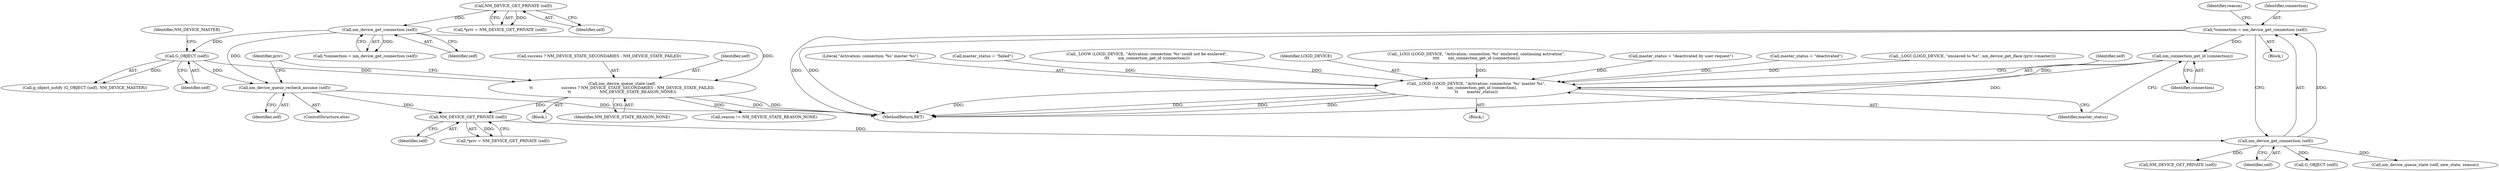 digraph "0_NetworkManager_d5fc88e573fa58b93034b04d35a2454f5d28cad9@API" {
"1002438" [label="(Call,*connection = nm_device_get_connection (self))"];
"1002440" [label="(Call,nm_device_get_connection (self))"];
"1002435" [label="(Call,NM_DEVICE_GET_PRIVATE (self))"];
"1002429" [label="(Call,nm_device_queue_recheck_assume (self))"];
"1002351" [label="(Call,nm_device_get_connection (self))"];
"1002346" [label="(Call,NM_DEVICE_GET_PRIVATE (self))"];
"1002396" [label="(Call,G_OBJECT (self))"];
"1002421" [label="(Call,nm_device_queue_state (self,\n\t\t                       success ? NM_DEVICE_STATE_SECONDARIES : NM_DEVICE_STATE_FAILED,\n\t\t                       NM_DEVICE_STATE_REASON_NONE))"];
"1002495" [label="(Call,nm_connection_get_id (connection))"];
"1002492" [label="(Call,_LOGD (LOGD_DEVICE, \"Activation: connection '%s' master %s\",\n\t\t       nm_connection_get_id (connection),\n\t\t       master_status))"];
"1002347" [label="(Identifier,self)"];
"1002423" [label="(Call,success ? NM_DEVICE_STATE_SECONDARIES : NM_DEVICE_STATE_FAILED)"];
"1002421" [label="(Call,nm_device_queue_state (self,\n\t\t                       success ? NM_DEVICE_STATE_SECONDARIES : NM_DEVICE_STATE_FAILED,\n\t\t                       NM_DEVICE_STATE_REASON_NONE))"];
"1002434" [label="(Identifier,priv)"];
"1002469" [label="(Call,master_status = \"failed\")"];
"1002541" [label="(Call,NM_DEVICE_GET_PRIVATE (self))"];
"1002398" [label="(Identifier,NM_DEVICE_MASTER)"];
"1002395" [label="(Call,g_object_notify (G_OBJECT (self), NM_DEVICE_MASTER))"];
"1002460" [label="(Block,)"];
"1002492" [label="(Call,_LOGD (LOGD_DEVICE, \"Activation: connection '%s' master %s\",\n\t\t       nm_connection_get_id (connection),\n\t\t       master_status))"];
"1002403" [label="(Call,_LOGW (LOGD_DEVICE, \"Activation: connection '%s' could not be enslaved\",\n\t\t\t       nm_connection_get_id (connection)))"];
"1002495" [label="(Call,nm_connection_get_id (connection))"];
"1002435" [label="(Call,NM_DEVICE_GET_PRIVATE (self))"];
"1002441" [label="(Identifier,self)"];
"1002493" [label="(Identifier,LOGD_DEVICE)"];
"1002496" [label="(Identifier,connection)"];
"1002344" [label="(Call,*priv = NM_DEVICE_GET_PRIVATE (self))"];
"1002397" [label="(Identifier,self)"];
"1002428" [label="(ControlStructure,else)"];
"1002447" [label="(Identifier,reason)"];
"1002396" [label="(Call,G_OBJECT (self))"];
"1002436" [label="(Identifier,self)"];
"1002346" [label="(Call,NM_DEVICE_GET_PRIVATE (self))"];
"1002439" [label="(Identifier,connection)"];
"1002440" [label="(Call,nm_device_get_connection (self))"];
"1002422" [label="(Identifier,self)"];
"1002377" [label="(Call,_LOGI (LOGD_DEVICE, \"Activation: connection '%s' enslaved, continuing activation\",\n\t\t\t\t       nm_connection_get_id (connection)))"];
"1002535" [label="(Call,G_OBJECT (self))"];
"1002410" [label="(Block,)"];
"1002481" [label="(Call,master_status = \"deactivated by user request\")"];
"1002429" [label="(Call,nm_device_queue_recheck_assume (self))"];
"1002430" [label="(Identifier,self)"];
"1002431" [label="(Block,)"];
"1002349" [label="(Call,*connection = nm_device_get_connection (self))"];
"1002351" [label="(Call,nm_device_get_connection (self))"];
"1002438" [label="(Call,*connection = nm_device_get_connection (self))"];
"1002489" [label="(Call,master_status = \"deactivated\")"];
"1002497" [label="(Identifier,master_status)"];
"1002498" [label="(Call,nm_device_queue_state (self, new_state, reason))"];
"1002383" [label="(Call,_LOGI (LOGD_DEVICE, \"enslaved to %s\", nm_device_get_iface (priv->master)))"];
"1002427" [label="(Identifier,NM_DEVICE_STATE_REASON_NONE)"];
"1007368" [label="(MethodReturn,RET)"];
"1002433" [label="(Call,*priv = NM_DEVICE_GET_PRIVATE (self))"];
"1002446" [label="(Call,reason != NM_DEVICE_STATE_REASON_NONE)"];
"1002499" [label="(Identifier,self)"];
"1002352" [label="(Identifier,self)"];
"1002494" [label="(Literal,\"Activation: connection '%s' master %s\")"];
"1002438" -> "1002431"  [label="AST: "];
"1002438" -> "1002440"  [label="CFG: "];
"1002439" -> "1002438"  [label="AST: "];
"1002440" -> "1002438"  [label="AST: "];
"1002447" -> "1002438"  [label="CFG: "];
"1002438" -> "1007368"  [label="DDG: "];
"1002438" -> "1007368"  [label="DDG: "];
"1002440" -> "1002438"  [label="DDG: "];
"1002438" -> "1002495"  [label="DDG: "];
"1002440" -> "1002441"  [label="CFG: "];
"1002441" -> "1002440"  [label="AST: "];
"1002435" -> "1002440"  [label="DDG: "];
"1002440" -> "1002498"  [label="DDG: "];
"1002440" -> "1002535"  [label="DDG: "];
"1002440" -> "1002541"  [label="DDG: "];
"1002435" -> "1002433"  [label="AST: "];
"1002435" -> "1002436"  [label="CFG: "];
"1002436" -> "1002435"  [label="AST: "];
"1002433" -> "1002435"  [label="CFG: "];
"1002435" -> "1002433"  [label="DDG: "];
"1002429" -> "1002435"  [label="DDG: "];
"1002421" -> "1002435"  [label="DDG: "];
"1002429" -> "1002428"  [label="AST: "];
"1002429" -> "1002430"  [label="CFG: "];
"1002430" -> "1002429"  [label="AST: "];
"1002434" -> "1002429"  [label="CFG: "];
"1002429" -> "1007368"  [label="DDG: "];
"1002351" -> "1002429"  [label="DDG: "];
"1002396" -> "1002429"  [label="DDG: "];
"1002351" -> "1002349"  [label="AST: "];
"1002351" -> "1002352"  [label="CFG: "];
"1002352" -> "1002351"  [label="AST: "];
"1002349" -> "1002351"  [label="CFG: "];
"1002351" -> "1002349"  [label="DDG: "];
"1002346" -> "1002351"  [label="DDG: "];
"1002351" -> "1002396"  [label="DDG: "];
"1002351" -> "1002421"  [label="DDG: "];
"1002346" -> "1002344"  [label="AST: "];
"1002346" -> "1002347"  [label="CFG: "];
"1002347" -> "1002346"  [label="AST: "];
"1002344" -> "1002346"  [label="CFG: "];
"1002346" -> "1002344"  [label="DDG: "];
"1002396" -> "1002395"  [label="AST: "];
"1002396" -> "1002397"  [label="CFG: "];
"1002397" -> "1002396"  [label="AST: "];
"1002398" -> "1002396"  [label="CFG: "];
"1002396" -> "1002395"  [label="DDG: "];
"1002396" -> "1002421"  [label="DDG: "];
"1002421" -> "1002410"  [label="AST: "];
"1002421" -> "1002427"  [label="CFG: "];
"1002422" -> "1002421"  [label="AST: "];
"1002423" -> "1002421"  [label="AST: "];
"1002427" -> "1002421"  [label="AST: "];
"1002434" -> "1002421"  [label="CFG: "];
"1002421" -> "1007368"  [label="DDG: "];
"1002421" -> "1007368"  [label="DDG: "];
"1002421" -> "1002446"  [label="DDG: "];
"1002495" -> "1002492"  [label="AST: "];
"1002495" -> "1002496"  [label="CFG: "];
"1002496" -> "1002495"  [label="AST: "];
"1002497" -> "1002495"  [label="CFG: "];
"1002495" -> "1007368"  [label="DDG: "];
"1002495" -> "1002492"  [label="DDG: "];
"1002492" -> "1002460"  [label="AST: "];
"1002492" -> "1002497"  [label="CFG: "];
"1002493" -> "1002492"  [label="AST: "];
"1002494" -> "1002492"  [label="AST: "];
"1002497" -> "1002492"  [label="AST: "];
"1002499" -> "1002492"  [label="CFG: "];
"1002492" -> "1007368"  [label="DDG: "];
"1002492" -> "1007368"  [label="DDG: "];
"1002492" -> "1007368"  [label="DDG: "];
"1002492" -> "1007368"  [label="DDG: "];
"1002403" -> "1002492"  [label="DDG: "];
"1002377" -> "1002492"  [label="DDG: "];
"1002383" -> "1002492"  [label="DDG: "];
"1002469" -> "1002492"  [label="DDG: "];
"1002481" -> "1002492"  [label="DDG: "];
"1002489" -> "1002492"  [label="DDG: "];
}
